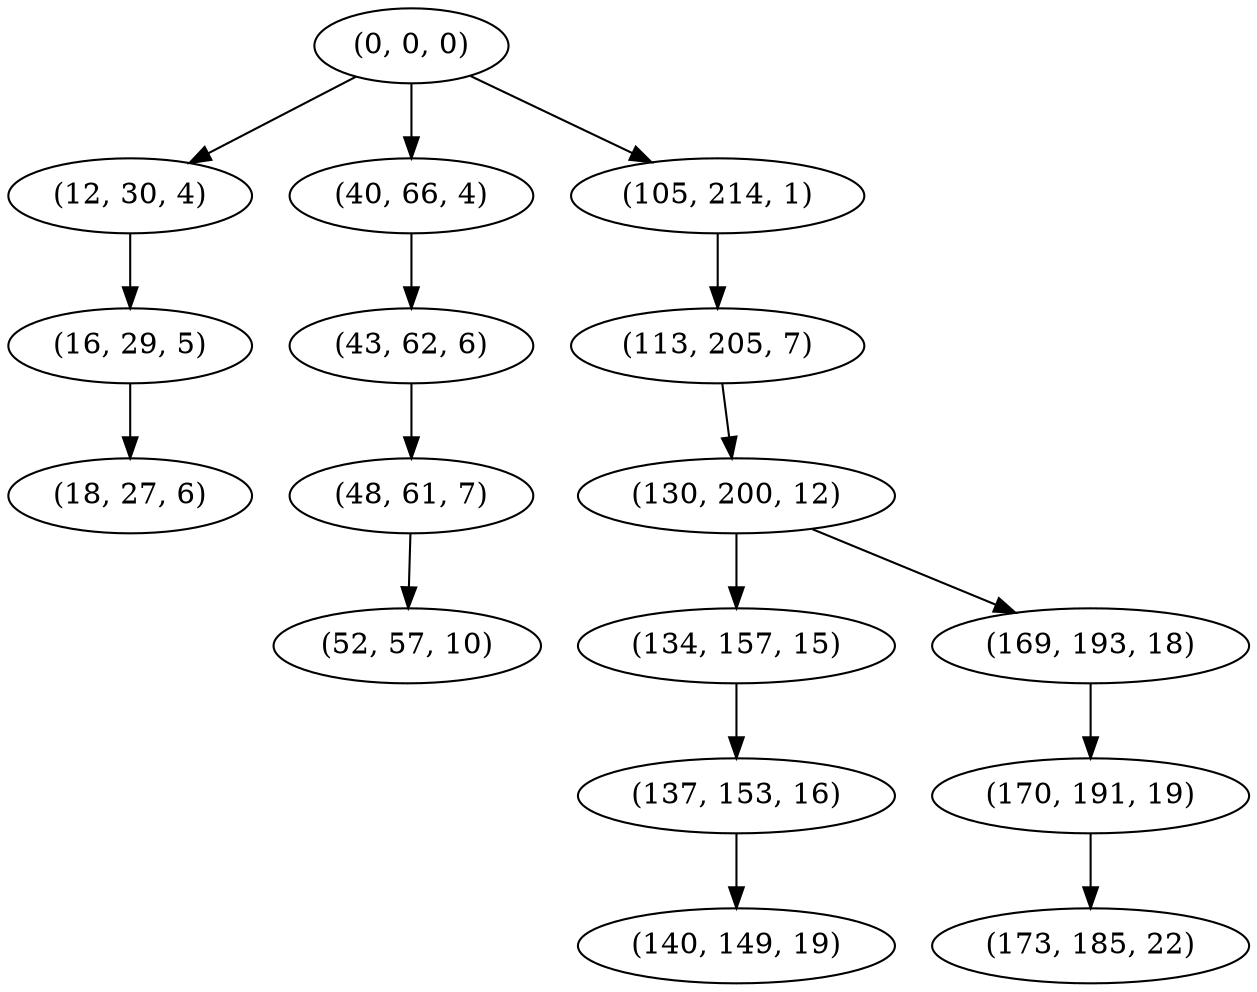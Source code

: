digraph tree {
    "(0, 0, 0)";
    "(12, 30, 4)";
    "(16, 29, 5)";
    "(18, 27, 6)";
    "(40, 66, 4)";
    "(43, 62, 6)";
    "(48, 61, 7)";
    "(52, 57, 10)";
    "(105, 214, 1)";
    "(113, 205, 7)";
    "(130, 200, 12)";
    "(134, 157, 15)";
    "(137, 153, 16)";
    "(140, 149, 19)";
    "(169, 193, 18)";
    "(170, 191, 19)";
    "(173, 185, 22)";
    "(0, 0, 0)" -> "(12, 30, 4)";
    "(0, 0, 0)" -> "(40, 66, 4)";
    "(0, 0, 0)" -> "(105, 214, 1)";
    "(12, 30, 4)" -> "(16, 29, 5)";
    "(16, 29, 5)" -> "(18, 27, 6)";
    "(40, 66, 4)" -> "(43, 62, 6)";
    "(43, 62, 6)" -> "(48, 61, 7)";
    "(48, 61, 7)" -> "(52, 57, 10)";
    "(105, 214, 1)" -> "(113, 205, 7)";
    "(113, 205, 7)" -> "(130, 200, 12)";
    "(130, 200, 12)" -> "(134, 157, 15)";
    "(130, 200, 12)" -> "(169, 193, 18)";
    "(134, 157, 15)" -> "(137, 153, 16)";
    "(137, 153, 16)" -> "(140, 149, 19)";
    "(169, 193, 18)" -> "(170, 191, 19)";
    "(170, 191, 19)" -> "(173, 185, 22)";
}
